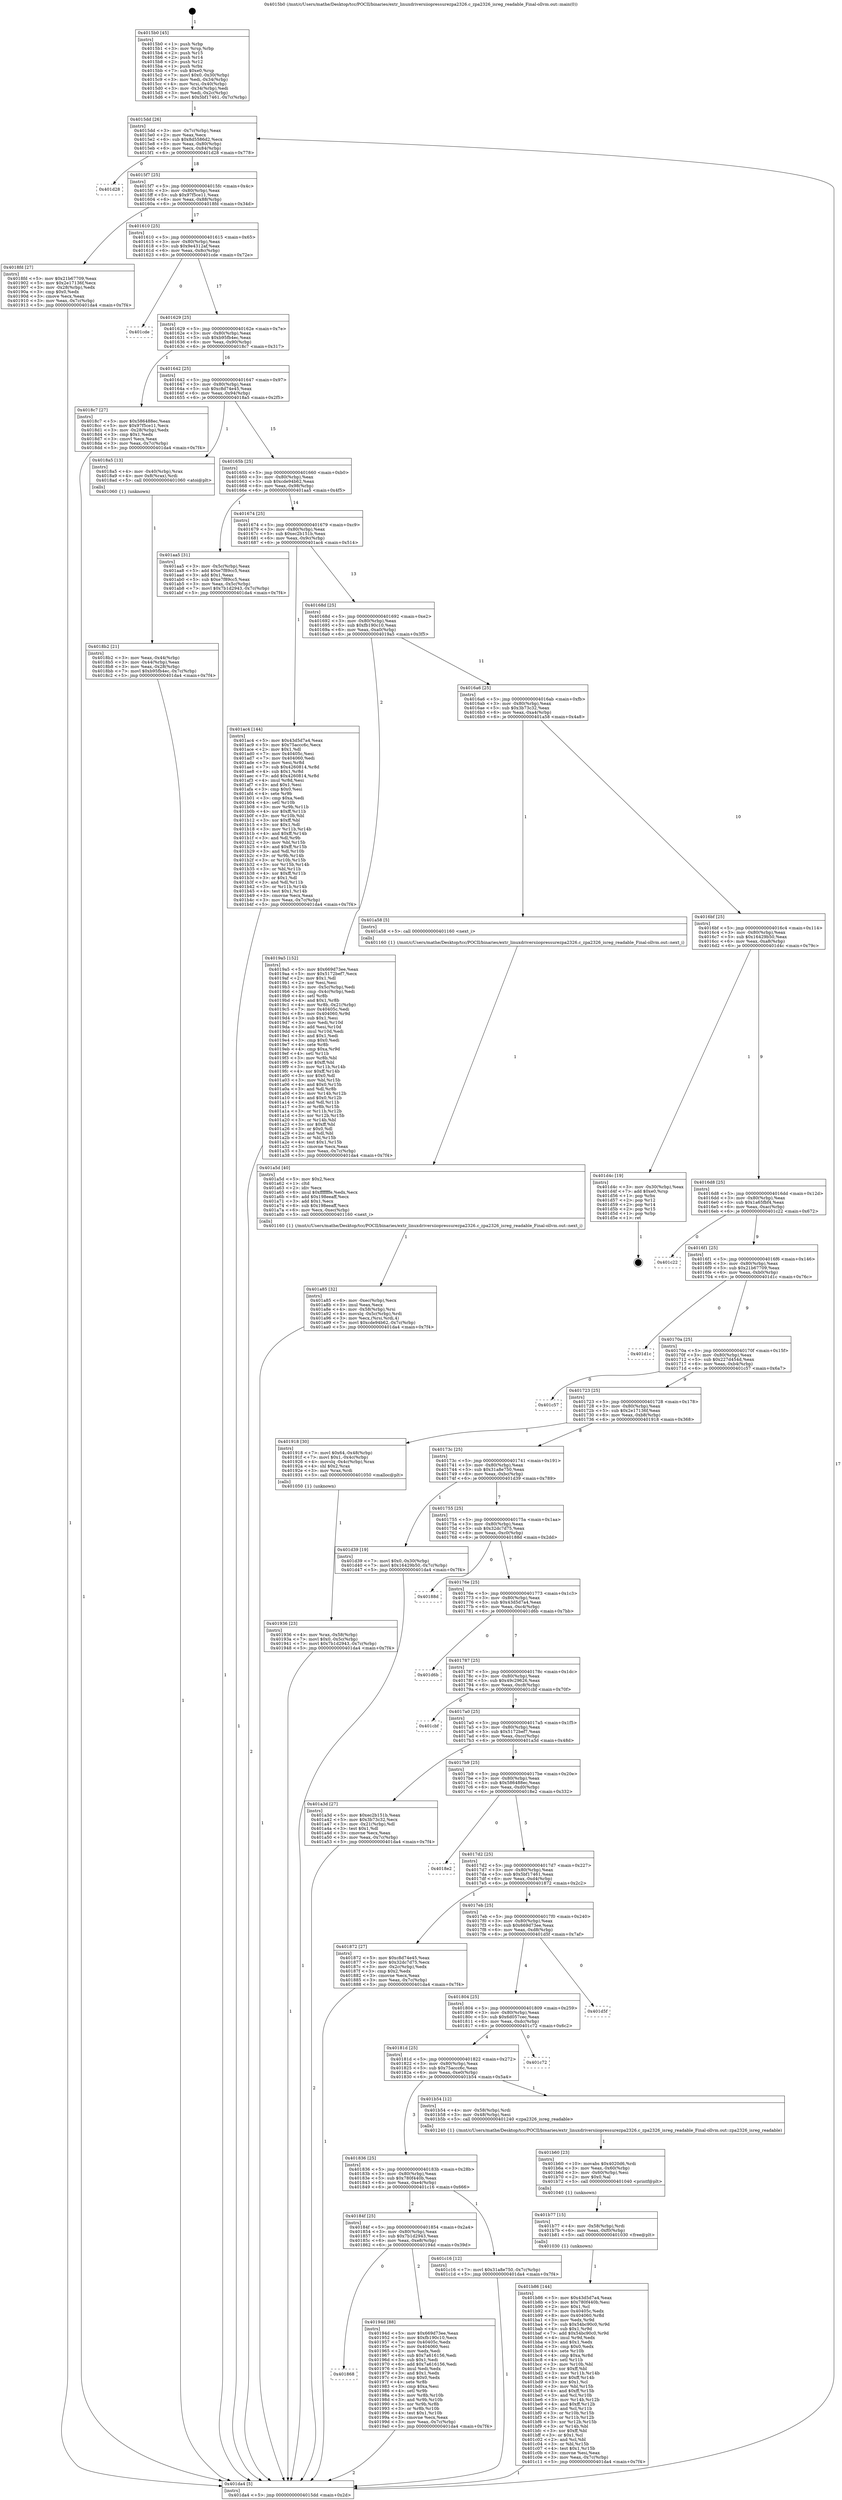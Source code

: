 digraph "0x4015b0" {
  label = "0x4015b0 (/mnt/c/Users/mathe/Desktop/tcc/POCII/binaries/extr_linuxdriversiiopressurezpa2326.c_zpa2326_isreg_readable_Final-ollvm.out::main(0))"
  labelloc = "t"
  node[shape=record]

  Entry [label="",width=0.3,height=0.3,shape=circle,fillcolor=black,style=filled]
  "0x4015dd" [label="{
     0x4015dd [26]\l
     | [instrs]\l
     &nbsp;&nbsp;0x4015dd \<+3\>: mov -0x7c(%rbp),%eax\l
     &nbsp;&nbsp;0x4015e0 \<+2\>: mov %eax,%ecx\l
     &nbsp;&nbsp;0x4015e2 \<+6\>: sub $0x8d5586d2,%ecx\l
     &nbsp;&nbsp;0x4015e8 \<+3\>: mov %eax,-0x80(%rbp)\l
     &nbsp;&nbsp;0x4015eb \<+6\>: mov %ecx,-0x84(%rbp)\l
     &nbsp;&nbsp;0x4015f1 \<+6\>: je 0000000000401d28 \<main+0x778\>\l
  }"]
  "0x401d28" [label="{
     0x401d28\l
  }", style=dashed]
  "0x4015f7" [label="{
     0x4015f7 [25]\l
     | [instrs]\l
     &nbsp;&nbsp;0x4015f7 \<+5\>: jmp 00000000004015fc \<main+0x4c\>\l
     &nbsp;&nbsp;0x4015fc \<+3\>: mov -0x80(%rbp),%eax\l
     &nbsp;&nbsp;0x4015ff \<+5\>: sub $0x97f5ce11,%eax\l
     &nbsp;&nbsp;0x401604 \<+6\>: mov %eax,-0x88(%rbp)\l
     &nbsp;&nbsp;0x40160a \<+6\>: je 00000000004018fd \<main+0x34d\>\l
  }"]
  Exit [label="",width=0.3,height=0.3,shape=circle,fillcolor=black,style=filled,peripheries=2]
  "0x4018fd" [label="{
     0x4018fd [27]\l
     | [instrs]\l
     &nbsp;&nbsp;0x4018fd \<+5\>: mov $0x21b67709,%eax\l
     &nbsp;&nbsp;0x401902 \<+5\>: mov $0x2e17136f,%ecx\l
     &nbsp;&nbsp;0x401907 \<+3\>: mov -0x28(%rbp),%edx\l
     &nbsp;&nbsp;0x40190a \<+3\>: cmp $0x0,%edx\l
     &nbsp;&nbsp;0x40190d \<+3\>: cmove %ecx,%eax\l
     &nbsp;&nbsp;0x401910 \<+3\>: mov %eax,-0x7c(%rbp)\l
     &nbsp;&nbsp;0x401913 \<+5\>: jmp 0000000000401da4 \<main+0x7f4\>\l
  }"]
  "0x401610" [label="{
     0x401610 [25]\l
     | [instrs]\l
     &nbsp;&nbsp;0x401610 \<+5\>: jmp 0000000000401615 \<main+0x65\>\l
     &nbsp;&nbsp;0x401615 \<+3\>: mov -0x80(%rbp),%eax\l
     &nbsp;&nbsp;0x401618 \<+5\>: sub $0x9e4312af,%eax\l
     &nbsp;&nbsp;0x40161d \<+6\>: mov %eax,-0x8c(%rbp)\l
     &nbsp;&nbsp;0x401623 \<+6\>: je 0000000000401cde \<main+0x72e\>\l
  }"]
  "0x401b86" [label="{
     0x401b86 [144]\l
     | [instrs]\l
     &nbsp;&nbsp;0x401b86 \<+5\>: mov $0x43d5d7a4,%eax\l
     &nbsp;&nbsp;0x401b8b \<+5\>: mov $0x780f440b,%esi\l
     &nbsp;&nbsp;0x401b90 \<+2\>: mov $0x1,%cl\l
     &nbsp;&nbsp;0x401b92 \<+7\>: mov 0x40405c,%edx\l
     &nbsp;&nbsp;0x401b99 \<+8\>: mov 0x404060,%r8d\l
     &nbsp;&nbsp;0x401ba1 \<+3\>: mov %edx,%r9d\l
     &nbsp;&nbsp;0x401ba4 \<+7\>: sub $0x54bc90c0,%r9d\l
     &nbsp;&nbsp;0x401bab \<+4\>: sub $0x1,%r9d\l
     &nbsp;&nbsp;0x401baf \<+7\>: add $0x54bc90c0,%r9d\l
     &nbsp;&nbsp;0x401bb6 \<+4\>: imul %r9d,%edx\l
     &nbsp;&nbsp;0x401bba \<+3\>: and $0x1,%edx\l
     &nbsp;&nbsp;0x401bbd \<+3\>: cmp $0x0,%edx\l
     &nbsp;&nbsp;0x401bc0 \<+4\>: sete %r10b\l
     &nbsp;&nbsp;0x401bc4 \<+4\>: cmp $0xa,%r8d\l
     &nbsp;&nbsp;0x401bc8 \<+4\>: setl %r11b\l
     &nbsp;&nbsp;0x401bcc \<+3\>: mov %r10b,%bl\l
     &nbsp;&nbsp;0x401bcf \<+3\>: xor $0xff,%bl\l
     &nbsp;&nbsp;0x401bd2 \<+3\>: mov %r11b,%r14b\l
     &nbsp;&nbsp;0x401bd5 \<+4\>: xor $0xff,%r14b\l
     &nbsp;&nbsp;0x401bd9 \<+3\>: xor $0x1,%cl\l
     &nbsp;&nbsp;0x401bdc \<+3\>: mov %bl,%r15b\l
     &nbsp;&nbsp;0x401bdf \<+4\>: and $0xff,%r15b\l
     &nbsp;&nbsp;0x401be3 \<+3\>: and %cl,%r10b\l
     &nbsp;&nbsp;0x401be6 \<+3\>: mov %r14b,%r12b\l
     &nbsp;&nbsp;0x401be9 \<+4\>: and $0xff,%r12b\l
     &nbsp;&nbsp;0x401bed \<+3\>: and %cl,%r11b\l
     &nbsp;&nbsp;0x401bf0 \<+3\>: or %r10b,%r15b\l
     &nbsp;&nbsp;0x401bf3 \<+3\>: or %r11b,%r12b\l
     &nbsp;&nbsp;0x401bf6 \<+3\>: xor %r12b,%r15b\l
     &nbsp;&nbsp;0x401bf9 \<+3\>: or %r14b,%bl\l
     &nbsp;&nbsp;0x401bfc \<+3\>: xor $0xff,%bl\l
     &nbsp;&nbsp;0x401bff \<+3\>: or $0x1,%cl\l
     &nbsp;&nbsp;0x401c02 \<+2\>: and %cl,%bl\l
     &nbsp;&nbsp;0x401c04 \<+3\>: or %bl,%r15b\l
     &nbsp;&nbsp;0x401c07 \<+4\>: test $0x1,%r15b\l
     &nbsp;&nbsp;0x401c0b \<+3\>: cmovne %esi,%eax\l
     &nbsp;&nbsp;0x401c0e \<+3\>: mov %eax,-0x7c(%rbp)\l
     &nbsp;&nbsp;0x401c11 \<+5\>: jmp 0000000000401da4 \<main+0x7f4\>\l
  }"]
  "0x401cde" [label="{
     0x401cde\l
  }", style=dashed]
  "0x401629" [label="{
     0x401629 [25]\l
     | [instrs]\l
     &nbsp;&nbsp;0x401629 \<+5\>: jmp 000000000040162e \<main+0x7e\>\l
     &nbsp;&nbsp;0x40162e \<+3\>: mov -0x80(%rbp),%eax\l
     &nbsp;&nbsp;0x401631 \<+5\>: sub $0xb95fb4ec,%eax\l
     &nbsp;&nbsp;0x401636 \<+6\>: mov %eax,-0x90(%rbp)\l
     &nbsp;&nbsp;0x40163c \<+6\>: je 00000000004018c7 \<main+0x317\>\l
  }"]
  "0x401b77" [label="{
     0x401b77 [15]\l
     | [instrs]\l
     &nbsp;&nbsp;0x401b77 \<+4\>: mov -0x58(%rbp),%rdi\l
     &nbsp;&nbsp;0x401b7b \<+6\>: mov %eax,-0xf0(%rbp)\l
     &nbsp;&nbsp;0x401b81 \<+5\>: call 0000000000401030 \<free@plt\>\l
     | [calls]\l
     &nbsp;&nbsp;0x401030 \{1\} (unknown)\l
  }"]
  "0x4018c7" [label="{
     0x4018c7 [27]\l
     | [instrs]\l
     &nbsp;&nbsp;0x4018c7 \<+5\>: mov $0x586488ec,%eax\l
     &nbsp;&nbsp;0x4018cc \<+5\>: mov $0x97f5ce11,%ecx\l
     &nbsp;&nbsp;0x4018d1 \<+3\>: mov -0x28(%rbp),%edx\l
     &nbsp;&nbsp;0x4018d4 \<+3\>: cmp $0x1,%edx\l
     &nbsp;&nbsp;0x4018d7 \<+3\>: cmovl %ecx,%eax\l
     &nbsp;&nbsp;0x4018da \<+3\>: mov %eax,-0x7c(%rbp)\l
     &nbsp;&nbsp;0x4018dd \<+5\>: jmp 0000000000401da4 \<main+0x7f4\>\l
  }"]
  "0x401642" [label="{
     0x401642 [25]\l
     | [instrs]\l
     &nbsp;&nbsp;0x401642 \<+5\>: jmp 0000000000401647 \<main+0x97\>\l
     &nbsp;&nbsp;0x401647 \<+3\>: mov -0x80(%rbp),%eax\l
     &nbsp;&nbsp;0x40164a \<+5\>: sub $0xc8d74e45,%eax\l
     &nbsp;&nbsp;0x40164f \<+6\>: mov %eax,-0x94(%rbp)\l
     &nbsp;&nbsp;0x401655 \<+6\>: je 00000000004018a5 \<main+0x2f5\>\l
  }"]
  "0x401b60" [label="{
     0x401b60 [23]\l
     | [instrs]\l
     &nbsp;&nbsp;0x401b60 \<+10\>: movabs $0x4020d6,%rdi\l
     &nbsp;&nbsp;0x401b6a \<+3\>: mov %eax,-0x60(%rbp)\l
     &nbsp;&nbsp;0x401b6d \<+3\>: mov -0x60(%rbp),%esi\l
     &nbsp;&nbsp;0x401b70 \<+2\>: mov $0x0,%al\l
     &nbsp;&nbsp;0x401b72 \<+5\>: call 0000000000401040 \<printf@plt\>\l
     | [calls]\l
     &nbsp;&nbsp;0x401040 \{1\} (unknown)\l
  }"]
  "0x4018a5" [label="{
     0x4018a5 [13]\l
     | [instrs]\l
     &nbsp;&nbsp;0x4018a5 \<+4\>: mov -0x40(%rbp),%rax\l
     &nbsp;&nbsp;0x4018a9 \<+4\>: mov 0x8(%rax),%rdi\l
     &nbsp;&nbsp;0x4018ad \<+5\>: call 0000000000401060 \<atoi@plt\>\l
     | [calls]\l
     &nbsp;&nbsp;0x401060 \{1\} (unknown)\l
  }"]
  "0x40165b" [label="{
     0x40165b [25]\l
     | [instrs]\l
     &nbsp;&nbsp;0x40165b \<+5\>: jmp 0000000000401660 \<main+0xb0\>\l
     &nbsp;&nbsp;0x401660 \<+3\>: mov -0x80(%rbp),%eax\l
     &nbsp;&nbsp;0x401663 \<+5\>: sub $0xcde94b62,%eax\l
     &nbsp;&nbsp;0x401668 \<+6\>: mov %eax,-0x98(%rbp)\l
     &nbsp;&nbsp;0x40166e \<+6\>: je 0000000000401aa5 \<main+0x4f5\>\l
  }"]
  "0x401a85" [label="{
     0x401a85 [32]\l
     | [instrs]\l
     &nbsp;&nbsp;0x401a85 \<+6\>: mov -0xec(%rbp),%ecx\l
     &nbsp;&nbsp;0x401a8b \<+3\>: imul %eax,%ecx\l
     &nbsp;&nbsp;0x401a8e \<+4\>: mov -0x58(%rbp),%rsi\l
     &nbsp;&nbsp;0x401a92 \<+4\>: movslq -0x5c(%rbp),%rdi\l
     &nbsp;&nbsp;0x401a96 \<+3\>: mov %ecx,(%rsi,%rdi,4)\l
     &nbsp;&nbsp;0x401a99 \<+7\>: movl $0xcde94b62,-0x7c(%rbp)\l
     &nbsp;&nbsp;0x401aa0 \<+5\>: jmp 0000000000401da4 \<main+0x7f4\>\l
  }"]
  "0x401aa5" [label="{
     0x401aa5 [31]\l
     | [instrs]\l
     &nbsp;&nbsp;0x401aa5 \<+3\>: mov -0x5c(%rbp),%eax\l
     &nbsp;&nbsp;0x401aa8 \<+5\>: add $0xe7f89cc5,%eax\l
     &nbsp;&nbsp;0x401aad \<+3\>: add $0x1,%eax\l
     &nbsp;&nbsp;0x401ab0 \<+5\>: sub $0xe7f89cc5,%eax\l
     &nbsp;&nbsp;0x401ab5 \<+3\>: mov %eax,-0x5c(%rbp)\l
     &nbsp;&nbsp;0x401ab8 \<+7\>: movl $0x7b1d2943,-0x7c(%rbp)\l
     &nbsp;&nbsp;0x401abf \<+5\>: jmp 0000000000401da4 \<main+0x7f4\>\l
  }"]
  "0x401674" [label="{
     0x401674 [25]\l
     | [instrs]\l
     &nbsp;&nbsp;0x401674 \<+5\>: jmp 0000000000401679 \<main+0xc9\>\l
     &nbsp;&nbsp;0x401679 \<+3\>: mov -0x80(%rbp),%eax\l
     &nbsp;&nbsp;0x40167c \<+5\>: sub $0xec2b151b,%eax\l
     &nbsp;&nbsp;0x401681 \<+6\>: mov %eax,-0x9c(%rbp)\l
     &nbsp;&nbsp;0x401687 \<+6\>: je 0000000000401ac4 \<main+0x514\>\l
  }"]
  "0x401a5d" [label="{
     0x401a5d [40]\l
     | [instrs]\l
     &nbsp;&nbsp;0x401a5d \<+5\>: mov $0x2,%ecx\l
     &nbsp;&nbsp;0x401a62 \<+1\>: cltd\l
     &nbsp;&nbsp;0x401a63 \<+2\>: idiv %ecx\l
     &nbsp;&nbsp;0x401a65 \<+6\>: imul $0xfffffffe,%edx,%ecx\l
     &nbsp;&nbsp;0x401a6b \<+6\>: add $0x198eeaff,%ecx\l
     &nbsp;&nbsp;0x401a71 \<+3\>: add $0x1,%ecx\l
     &nbsp;&nbsp;0x401a74 \<+6\>: sub $0x198eeaff,%ecx\l
     &nbsp;&nbsp;0x401a7a \<+6\>: mov %ecx,-0xec(%rbp)\l
     &nbsp;&nbsp;0x401a80 \<+5\>: call 0000000000401160 \<next_i\>\l
     | [calls]\l
     &nbsp;&nbsp;0x401160 \{1\} (/mnt/c/Users/mathe/Desktop/tcc/POCII/binaries/extr_linuxdriversiiopressurezpa2326.c_zpa2326_isreg_readable_Final-ollvm.out::next_i)\l
  }"]
  "0x401ac4" [label="{
     0x401ac4 [144]\l
     | [instrs]\l
     &nbsp;&nbsp;0x401ac4 \<+5\>: mov $0x43d5d7a4,%eax\l
     &nbsp;&nbsp;0x401ac9 \<+5\>: mov $0x75accc6c,%ecx\l
     &nbsp;&nbsp;0x401ace \<+2\>: mov $0x1,%dl\l
     &nbsp;&nbsp;0x401ad0 \<+7\>: mov 0x40405c,%esi\l
     &nbsp;&nbsp;0x401ad7 \<+7\>: mov 0x404060,%edi\l
     &nbsp;&nbsp;0x401ade \<+3\>: mov %esi,%r8d\l
     &nbsp;&nbsp;0x401ae1 \<+7\>: sub $0x4260814,%r8d\l
     &nbsp;&nbsp;0x401ae8 \<+4\>: sub $0x1,%r8d\l
     &nbsp;&nbsp;0x401aec \<+7\>: add $0x4260814,%r8d\l
     &nbsp;&nbsp;0x401af3 \<+4\>: imul %r8d,%esi\l
     &nbsp;&nbsp;0x401af7 \<+3\>: and $0x1,%esi\l
     &nbsp;&nbsp;0x401afa \<+3\>: cmp $0x0,%esi\l
     &nbsp;&nbsp;0x401afd \<+4\>: sete %r9b\l
     &nbsp;&nbsp;0x401b01 \<+3\>: cmp $0xa,%edi\l
     &nbsp;&nbsp;0x401b04 \<+4\>: setl %r10b\l
     &nbsp;&nbsp;0x401b08 \<+3\>: mov %r9b,%r11b\l
     &nbsp;&nbsp;0x401b0b \<+4\>: xor $0xff,%r11b\l
     &nbsp;&nbsp;0x401b0f \<+3\>: mov %r10b,%bl\l
     &nbsp;&nbsp;0x401b12 \<+3\>: xor $0xff,%bl\l
     &nbsp;&nbsp;0x401b15 \<+3\>: xor $0x1,%dl\l
     &nbsp;&nbsp;0x401b18 \<+3\>: mov %r11b,%r14b\l
     &nbsp;&nbsp;0x401b1b \<+4\>: and $0xff,%r14b\l
     &nbsp;&nbsp;0x401b1f \<+3\>: and %dl,%r9b\l
     &nbsp;&nbsp;0x401b22 \<+3\>: mov %bl,%r15b\l
     &nbsp;&nbsp;0x401b25 \<+4\>: and $0xff,%r15b\l
     &nbsp;&nbsp;0x401b29 \<+3\>: and %dl,%r10b\l
     &nbsp;&nbsp;0x401b2c \<+3\>: or %r9b,%r14b\l
     &nbsp;&nbsp;0x401b2f \<+3\>: or %r10b,%r15b\l
     &nbsp;&nbsp;0x401b32 \<+3\>: xor %r15b,%r14b\l
     &nbsp;&nbsp;0x401b35 \<+3\>: or %bl,%r11b\l
     &nbsp;&nbsp;0x401b38 \<+4\>: xor $0xff,%r11b\l
     &nbsp;&nbsp;0x401b3c \<+3\>: or $0x1,%dl\l
     &nbsp;&nbsp;0x401b3f \<+3\>: and %dl,%r11b\l
     &nbsp;&nbsp;0x401b42 \<+3\>: or %r11b,%r14b\l
     &nbsp;&nbsp;0x401b45 \<+4\>: test $0x1,%r14b\l
     &nbsp;&nbsp;0x401b49 \<+3\>: cmovne %ecx,%eax\l
     &nbsp;&nbsp;0x401b4c \<+3\>: mov %eax,-0x7c(%rbp)\l
     &nbsp;&nbsp;0x401b4f \<+5\>: jmp 0000000000401da4 \<main+0x7f4\>\l
  }"]
  "0x40168d" [label="{
     0x40168d [25]\l
     | [instrs]\l
     &nbsp;&nbsp;0x40168d \<+5\>: jmp 0000000000401692 \<main+0xe2\>\l
     &nbsp;&nbsp;0x401692 \<+3\>: mov -0x80(%rbp),%eax\l
     &nbsp;&nbsp;0x401695 \<+5\>: sub $0xfb190c10,%eax\l
     &nbsp;&nbsp;0x40169a \<+6\>: mov %eax,-0xa0(%rbp)\l
     &nbsp;&nbsp;0x4016a0 \<+6\>: je 00000000004019a5 \<main+0x3f5\>\l
  }"]
  "0x401868" [label="{
     0x401868\l
  }", style=dashed]
  "0x4019a5" [label="{
     0x4019a5 [152]\l
     | [instrs]\l
     &nbsp;&nbsp;0x4019a5 \<+5\>: mov $0x669d73ee,%eax\l
     &nbsp;&nbsp;0x4019aa \<+5\>: mov $0x5172bef7,%ecx\l
     &nbsp;&nbsp;0x4019af \<+2\>: mov $0x1,%dl\l
     &nbsp;&nbsp;0x4019b1 \<+2\>: xor %esi,%esi\l
     &nbsp;&nbsp;0x4019b3 \<+3\>: mov -0x5c(%rbp),%edi\l
     &nbsp;&nbsp;0x4019b6 \<+3\>: cmp -0x4c(%rbp),%edi\l
     &nbsp;&nbsp;0x4019b9 \<+4\>: setl %r8b\l
     &nbsp;&nbsp;0x4019bd \<+4\>: and $0x1,%r8b\l
     &nbsp;&nbsp;0x4019c1 \<+4\>: mov %r8b,-0x21(%rbp)\l
     &nbsp;&nbsp;0x4019c5 \<+7\>: mov 0x40405c,%edi\l
     &nbsp;&nbsp;0x4019cc \<+8\>: mov 0x404060,%r9d\l
     &nbsp;&nbsp;0x4019d4 \<+3\>: sub $0x1,%esi\l
     &nbsp;&nbsp;0x4019d7 \<+3\>: mov %edi,%r10d\l
     &nbsp;&nbsp;0x4019da \<+3\>: add %esi,%r10d\l
     &nbsp;&nbsp;0x4019dd \<+4\>: imul %r10d,%edi\l
     &nbsp;&nbsp;0x4019e1 \<+3\>: and $0x1,%edi\l
     &nbsp;&nbsp;0x4019e4 \<+3\>: cmp $0x0,%edi\l
     &nbsp;&nbsp;0x4019e7 \<+4\>: sete %r8b\l
     &nbsp;&nbsp;0x4019eb \<+4\>: cmp $0xa,%r9d\l
     &nbsp;&nbsp;0x4019ef \<+4\>: setl %r11b\l
     &nbsp;&nbsp;0x4019f3 \<+3\>: mov %r8b,%bl\l
     &nbsp;&nbsp;0x4019f6 \<+3\>: xor $0xff,%bl\l
     &nbsp;&nbsp;0x4019f9 \<+3\>: mov %r11b,%r14b\l
     &nbsp;&nbsp;0x4019fc \<+4\>: xor $0xff,%r14b\l
     &nbsp;&nbsp;0x401a00 \<+3\>: xor $0x0,%dl\l
     &nbsp;&nbsp;0x401a03 \<+3\>: mov %bl,%r15b\l
     &nbsp;&nbsp;0x401a06 \<+4\>: and $0x0,%r15b\l
     &nbsp;&nbsp;0x401a0a \<+3\>: and %dl,%r8b\l
     &nbsp;&nbsp;0x401a0d \<+3\>: mov %r14b,%r12b\l
     &nbsp;&nbsp;0x401a10 \<+4\>: and $0x0,%r12b\l
     &nbsp;&nbsp;0x401a14 \<+3\>: and %dl,%r11b\l
     &nbsp;&nbsp;0x401a17 \<+3\>: or %r8b,%r15b\l
     &nbsp;&nbsp;0x401a1a \<+3\>: or %r11b,%r12b\l
     &nbsp;&nbsp;0x401a1d \<+3\>: xor %r12b,%r15b\l
     &nbsp;&nbsp;0x401a20 \<+3\>: or %r14b,%bl\l
     &nbsp;&nbsp;0x401a23 \<+3\>: xor $0xff,%bl\l
     &nbsp;&nbsp;0x401a26 \<+3\>: or $0x0,%dl\l
     &nbsp;&nbsp;0x401a29 \<+2\>: and %dl,%bl\l
     &nbsp;&nbsp;0x401a2b \<+3\>: or %bl,%r15b\l
     &nbsp;&nbsp;0x401a2e \<+4\>: test $0x1,%r15b\l
     &nbsp;&nbsp;0x401a32 \<+3\>: cmovne %ecx,%eax\l
     &nbsp;&nbsp;0x401a35 \<+3\>: mov %eax,-0x7c(%rbp)\l
     &nbsp;&nbsp;0x401a38 \<+5\>: jmp 0000000000401da4 \<main+0x7f4\>\l
  }"]
  "0x4016a6" [label="{
     0x4016a6 [25]\l
     | [instrs]\l
     &nbsp;&nbsp;0x4016a6 \<+5\>: jmp 00000000004016ab \<main+0xfb\>\l
     &nbsp;&nbsp;0x4016ab \<+3\>: mov -0x80(%rbp),%eax\l
     &nbsp;&nbsp;0x4016ae \<+5\>: sub $0x3b73c32,%eax\l
     &nbsp;&nbsp;0x4016b3 \<+6\>: mov %eax,-0xa4(%rbp)\l
     &nbsp;&nbsp;0x4016b9 \<+6\>: je 0000000000401a58 \<main+0x4a8\>\l
  }"]
  "0x40194d" [label="{
     0x40194d [88]\l
     | [instrs]\l
     &nbsp;&nbsp;0x40194d \<+5\>: mov $0x669d73ee,%eax\l
     &nbsp;&nbsp;0x401952 \<+5\>: mov $0xfb190c10,%ecx\l
     &nbsp;&nbsp;0x401957 \<+7\>: mov 0x40405c,%edx\l
     &nbsp;&nbsp;0x40195e \<+7\>: mov 0x404060,%esi\l
     &nbsp;&nbsp;0x401965 \<+2\>: mov %edx,%edi\l
     &nbsp;&nbsp;0x401967 \<+6\>: sub $0x7a616156,%edi\l
     &nbsp;&nbsp;0x40196d \<+3\>: sub $0x1,%edi\l
     &nbsp;&nbsp;0x401970 \<+6\>: add $0x7a616156,%edi\l
     &nbsp;&nbsp;0x401976 \<+3\>: imul %edi,%edx\l
     &nbsp;&nbsp;0x401979 \<+3\>: and $0x1,%edx\l
     &nbsp;&nbsp;0x40197c \<+3\>: cmp $0x0,%edx\l
     &nbsp;&nbsp;0x40197f \<+4\>: sete %r8b\l
     &nbsp;&nbsp;0x401983 \<+3\>: cmp $0xa,%esi\l
     &nbsp;&nbsp;0x401986 \<+4\>: setl %r9b\l
     &nbsp;&nbsp;0x40198a \<+3\>: mov %r8b,%r10b\l
     &nbsp;&nbsp;0x40198d \<+3\>: and %r9b,%r10b\l
     &nbsp;&nbsp;0x401990 \<+3\>: xor %r9b,%r8b\l
     &nbsp;&nbsp;0x401993 \<+3\>: or %r8b,%r10b\l
     &nbsp;&nbsp;0x401996 \<+4\>: test $0x1,%r10b\l
     &nbsp;&nbsp;0x40199a \<+3\>: cmovne %ecx,%eax\l
     &nbsp;&nbsp;0x40199d \<+3\>: mov %eax,-0x7c(%rbp)\l
     &nbsp;&nbsp;0x4019a0 \<+5\>: jmp 0000000000401da4 \<main+0x7f4\>\l
  }"]
  "0x401a58" [label="{
     0x401a58 [5]\l
     | [instrs]\l
     &nbsp;&nbsp;0x401a58 \<+5\>: call 0000000000401160 \<next_i\>\l
     | [calls]\l
     &nbsp;&nbsp;0x401160 \{1\} (/mnt/c/Users/mathe/Desktop/tcc/POCII/binaries/extr_linuxdriversiiopressurezpa2326.c_zpa2326_isreg_readable_Final-ollvm.out::next_i)\l
  }"]
  "0x4016bf" [label="{
     0x4016bf [25]\l
     | [instrs]\l
     &nbsp;&nbsp;0x4016bf \<+5\>: jmp 00000000004016c4 \<main+0x114\>\l
     &nbsp;&nbsp;0x4016c4 \<+3\>: mov -0x80(%rbp),%eax\l
     &nbsp;&nbsp;0x4016c7 \<+5\>: sub $0x16429b50,%eax\l
     &nbsp;&nbsp;0x4016cc \<+6\>: mov %eax,-0xa8(%rbp)\l
     &nbsp;&nbsp;0x4016d2 \<+6\>: je 0000000000401d4c \<main+0x79c\>\l
  }"]
  "0x40184f" [label="{
     0x40184f [25]\l
     | [instrs]\l
     &nbsp;&nbsp;0x40184f \<+5\>: jmp 0000000000401854 \<main+0x2a4\>\l
     &nbsp;&nbsp;0x401854 \<+3\>: mov -0x80(%rbp),%eax\l
     &nbsp;&nbsp;0x401857 \<+5\>: sub $0x7b1d2943,%eax\l
     &nbsp;&nbsp;0x40185c \<+6\>: mov %eax,-0xe8(%rbp)\l
     &nbsp;&nbsp;0x401862 \<+6\>: je 000000000040194d \<main+0x39d\>\l
  }"]
  "0x401d4c" [label="{
     0x401d4c [19]\l
     | [instrs]\l
     &nbsp;&nbsp;0x401d4c \<+3\>: mov -0x30(%rbp),%eax\l
     &nbsp;&nbsp;0x401d4f \<+7\>: add $0xe0,%rsp\l
     &nbsp;&nbsp;0x401d56 \<+1\>: pop %rbx\l
     &nbsp;&nbsp;0x401d57 \<+2\>: pop %r12\l
     &nbsp;&nbsp;0x401d59 \<+2\>: pop %r14\l
     &nbsp;&nbsp;0x401d5b \<+2\>: pop %r15\l
     &nbsp;&nbsp;0x401d5d \<+1\>: pop %rbp\l
     &nbsp;&nbsp;0x401d5e \<+1\>: ret\l
  }"]
  "0x4016d8" [label="{
     0x4016d8 [25]\l
     | [instrs]\l
     &nbsp;&nbsp;0x4016d8 \<+5\>: jmp 00000000004016dd \<main+0x12d\>\l
     &nbsp;&nbsp;0x4016dd \<+3\>: mov -0x80(%rbp),%eax\l
     &nbsp;&nbsp;0x4016e0 \<+5\>: sub $0x1a65fbf4,%eax\l
     &nbsp;&nbsp;0x4016e5 \<+6\>: mov %eax,-0xac(%rbp)\l
     &nbsp;&nbsp;0x4016eb \<+6\>: je 0000000000401c22 \<main+0x672\>\l
  }"]
  "0x401c16" [label="{
     0x401c16 [12]\l
     | [instrs]\l
     &nbsp;&nbsp;0x401c16 \<+7\>: movl $0x31a8e750,-0x7c(%rbp)\l
     &nbsp;&nbsp;0x401c1d \<+5\>: jmp 0000000000401da4 \<main+0x7f4\>\l
  }"]
  "0x401c22" [label="{
     0x401c22\l
  }", style=dashed]
  "0x4016f1" [label="{
     0x4016f1 [25]\l
     | [instrs]\l
     &nbsp;&nbsp;0x4016f1 \<+5\>: jmp 00000000004016f6 \<main+0x146\>\l
     &nbsp;&nbsp;0x4016f6 \<+3\>: mov -0x80(%rbp),%eax\l
     &nbsp;&nbsp;0x4016f9 \<+5\>: sub $0x21b67709,%eax\l
     &nbsp;&nbsp;0x4016fe \<+6\>: mov %eax,-0xb0(%rbp)\l
     &nbsp;&nbsp;0x401704 \<+6\>: je 0000000000401d1c \<main+0x76c\>\l
  }"]
  "0x401836" [label="{
     0x401836 [25]\l
     | [instrs]\l
     &nbsp;&nbsp;0x401836 \<+5\>: jmp 000000000040183b \<main+0x28b\>\l
     &nbsp;&nbsp;0x40183b \<+3\>: mov -0x80(%rbp),%eax\l
     &nbsp;&nbsp;0x40183e \<+5\>: sub $0x780f440b,%eax\l
     &nbsp;&nbsp;0x401843 \<+6\>: mov %eax,-0xe4(%rbp)\l
     &nbsp;&nbsp;0x401849 \<+6\>: je 0000000000401c16 \<main+0x666\>\l
  }"]
  "0x401d1c" [label="{
     0x401d1c\l
  }", style=dashed]
  "0x40170a" [label="{
     0x40170a [25]\l
     | [instrs]\l
     &nbsp;&nbsp;0x40170a \<+5\>: jmp 000000000040170f \<main+0x15f\>\l
     &nbsp;&nbsp;0x40170f \<+3\>: mov -0x80(%rbp),%eax\l
     &nbsp;&nbsp;0x401712 \<+5\>: sub $0x227d454d,%eax\l
     &nbsp;&nbsp;0x401717 \<+6\>: mov %eax,-0xb4(%rbp)\l
     &nbsp;&nbsp;0x40171d \<+6\>: je 0000000000401c57 \<main+0x6a7\>\l
  }"]
  "0x401b54" [label="{
     0x401b54 [12]\l
     | [instrs]\l
     &nbsp;&nbsp;0x401b54 \<+4\>: mov -0x58(%rbp),%rdi\l
     &nbsp;&nbsp;0x401b58 \<+3\>: mov -0x48(%rbp),%esi\l
     &nbsp;&nbsp;0x401b5b \<+5\>: call 0000000000401240 \<zpa2326_isreg_readable\>\l
     | [calls]\l
     &nbsp;&nbsp;0x401240 \{1\} (/mnt/c/Users/mathe/Desktop/tcc/POCII/binaries/extr_linuxdriversiiopressurezpa2326.c_zpa2326_isreg_readable_Final-ollvm.out::zpa2326_isreg_readable)\l
  }"]
  "0x401c57" [label="{
     0x401c57\l
  }", style=dashed]
  "0x401723" [label="{
     0x401723 [25]\l
     | [instrs]\l
     &nbsp;&nbsp;0x401723 \<+5\>: jmp 0000000000401728 \<main+0x178\>\l
     &nbsp;&nbsp;0x401728 \<+3\>: mov -0x80(%rbp),%eax\l
     &nbsp;&nbsp;0x40172b \<+5\>: sub $0x2e17136f,%eax\l
     &nbsp;&nbsp;0x401730 \<+6\>: mov %eax,-0xb8(%rbp)\l
     &nbsp;&nbsp;0x401736 \<+6\>: je 0000000000401918 \<main+0x368\>\l
  }"]
  "0x40181d" [label="{
     0x40181d [25]\l
     | [instrs]\l
     &nbsp;&nbsp;0x40181d \<+5\>: jmp 0000000000401822 \<main+0x272\>\l
     &nbsp;&nbsp;0x401822 \<+3\>: mov -0x80(%rbp),%eax\l
     &nbsp;&nbsp;0x401825 \<+5\>: sub $0x75accc6c,%eax\l
     &nbsp;&nbsp;0x40182a \<+6\>: mov %eax,-0xe0(%rbp)\l
     &nbsp;&nbsp;0x401830 \<+6\>: je 0000000000401b54 \<main+0x5a4\>\l
  }"]
  "0x401918" [label="{
     0x401918 [30]\l
     | [instrs]\l
     &nbsp;&nbsp;0x401918 \<+7\>: movl $0x64,-0x48(%rbp)\l
     &nbsp;&nbsp;0x40191f \<+7\>: movl $0x1,-0x4c(%rbp)\l
     &nbsp;&nbsp;0x401926 \<+4\>: movslq -0x4c(%rbp),%rax\l
     &nbsp;&nbsp;0x40192a \<+4\>: shl $0x2,%rax\l
     &nbsp;&nbsp;0x40192e \<+3\>: mov %rax,%rdi\l
     &nbsp;&nbsp;0x401931 \<+5\>: call 0000000000401050 \<malloc@plt\>\l
     | [calls]\l
     &nbsp;&nbsp;0x401050 \{1\} (unknown)\l
  }"]
  "0x40173c" [label="{
     0x40173c [25]\l
     | [instrs]\l
     &nbsp;&nbsp;0x40173c \<+5\>: jmp 0000000000401741 \<main+0x191\>\l
     &nbsp;&nbsp;0x401741 \<+3\>: mov -0x80(%rbp),%eax\l
     &nbsp;&nbsp;0x401744 \<+5\>: sub $0x31a8e750,%eax\l
     &nbsp;&nbsp;0x401749 \<+6\>: mov %eax,-0xbc(%rbp)\l
     &nbsp;&nbsp;0x40174f \<+6\>: je 0000000000401d39 \<main+0x789\>\l
  }"]
  "0x401c72" [label="{
     0x401c72\l
  }", style=dashed]
  "0x401d39" [label="{
     0x401d39 [19]\l
     | [instrs]\l
     &nbsp;&nbsp;0x401d39 \<+7\>: movl $0x0,-0x30(%rbp)\l
     &nbsp;&nbsp;0x401d40 \<+7\>: movl $0x16429b50,-0x7c(%rbp)\l
     &nbsp;&nbsp;0x401d47 \<+5\>: jmp 0000000000401da4 \<main+0x7f4\>\l
  }"]
  "0x401755" [label="{
     0x401755 [25]\l
     | [instrs]\l
     &nbsp;&nbsp;0x401755 \<+5\>: jmp 000000000040175a \<main+0x1aa\>\l
     &nbsp;&nbsp;0x40175a \<+3\>: mov -0x80(%rbp),%eax\l
     &nbsp;&nbsp;0x40175d \<+5\>: sub $0x32dc7d75,%eax\l
     &nbsp;&nbsp;0x401762 \<+6\>: mov %eax,-0xc0(%rbp)\l
     &nbsp;&nbsp;0x401768 \<+6\>: je 000000000040188d \<main+0x2dd\>\l
  }"]
  "0x401804" [label="{
     0x401804 [25]\l
     | [instrs]\l
     &nbsp;&nbsp;0x401804 \<+5\>: jmp 0000000000401809 \<main+0x259\>\l
     &nbsp;&nbsp;0x401809 \<+3\>: mov -0x80(%rbp),%eax\l
     &nbsp;&nbsp;0x40180c \<+5\>: sub $0x6d057cec,%eax\l
     &nbsp;&nbsp;0x401811 \<+6\>: mov %eax,-0xdc(%rbp)\l
     &nbsp;&nbsp;0x401817 \<+6\>: je 0000000000401c72 \<main+0x6c2\>\l
  }"]
  "0x40188d" [label="{
     0x40188d\l
  }", style=dashed]
  "0x40176e" [label="{
     0x40176e [25]\l
     | [instrs]\l
     &nbsp;&nbsp;0x40176e \<+5\>: jmp 0000000000401773 \<main+0x1c3\>\l
     &nbsp;&nbsp;0x401773 \<+3\>: mov -0x80(%rbp),%eax\l
     &nbsp;&nbsp;0x401776 \<+5\>: sub $0x43d5d7a4,%eax\l
     &nbsp;&nbsp;0x40177b \<+6\>: mov %eax,-0xc4(%rbp)\l
     &nbsp;&nbsp;0x401781 \<+6\>: je 0000000000401d6b \<main+0x7bb\>\l
  }"]
  "0x401d5f" [label="{
     0x401d5f\l
  }", style=dashed]
  "0x401d6b" [label="{
     0x401d6b\l
  }", style=dashed]
  "0x401787" [label="{
     0x401787 [25]\l
     | [instrs]\l
     &nbsp;&nbsp;0x401787 \<+5\>: jmp 000000000040178c \<main+0x1dc\>\l
     &nbsp;&nbsp;0x40178c \<+3\>: mov -0x80(%rbp),%eax\l
     &nbsp;&nbsp;0x40178f \<+5\>: sub $0x49c29626,%eax\l
     &nbsp;&nbsp;0x401794 \<+6\>: mov %eax,-0xc8(%rbp)\l
     &nbsp;&nbsp;0x40179a \<+6\>: je 0000000000401cbf \<main+0x70f\>\l
  }"]
  "0x401936" [label="{
     0x401936 [23]\l
     | [instrs]\l
     &nbsp;&nbsp;0x401936 \<+4\>: mov %rax,-0x58(%rbp)\l
     &nbsp;&nbsp;0x40193a \<+7\>: movl $0x0,-0x5c(%rbp)\l
     &nbsp;&nbsp;0x401941 \<+7\>: movl $0x7b1d2943,-0x7c(%rbp)\l
     &nbsp;&nbsp;0x401948 \<+5\>: jmp 0000000000401da4 \<main+0x7f4\>\l
  }"]
  "0x401cbf" [label="{
     0x401cbf\l
  }", style=dashed]
  "0x4017a0" [label="{
     0x4017a0 [25]\l
     | [instrs]\l
     &nbsp;&nbsp;0x4017a0 \<+5\>: jmp 00000000004017a5 \<main+0x1f5\>\l
     &nbsp;&nbsp;0x4017a5 \<+3\>: mov -0x80(%rbp),%eax\l
     &nbsp;&nbsp;0x4017a8 \<+5\>: sub $0x5172bef7,%eax\l
     &nbsp;&nbsp;0x4017ad \<+6\>: mov %eax,-0xcc(%rbp)\l
     &nbsp;&nbsp;0x4017b3 \<+6\>: je 0000000000401a3d \<main+0x48d\>\l
  }"]
  "0x4018b2" [label="{
     0x4018b2 [21]\l
     | [instrs]\l
     &nbsp;&nbsp;0x4018b2 \<+3\>: mov %eax,-0x44(%rbp)\l
     &nbsp;&nbsp;0x4018b5 \<+3\>: mov -0x44(%rbp),%eax\l
     &nbsp;&nbsp;0x4018b8 \<+3\>: mov %eax,-0x28(%rbp)\l
     &nbsp;&nbsp;0x4018bb \<+7\>: movl $0xb95fb4ec,-0x7c(%rbp)\l
     &nbsp;&nbsp;0x4018c2 \<+5\>: jmp 0000000000401da4 \<main+0x7f4\>\l
  }"]
  "0x401a3d" [label="{
     0x401a3d [27]\l
     | [instrs]\l
     &nbsp;&nbsp;0x401a3d \<+5\>: mov $0xec2b151b,%eax\l
     &nbsp;&nbsp;0x401a42 \<+5\>: mov $0x3b73c32,%ecx\l
     &nbsp;&nbsp;0x401a47 \<+3\>: mov -0x21(%rbp),%dl\l
     &nbsp;&nbsp;0x401a4a \<+3\>: test $0x1,%dl\l
     &nbsp;&nbsp;0x401a4d \<+3\>: cmovne %ecx,%eax\l
     &nbsp;&nbsp;0x401a50 \<+3\>: mov %eax,-0x7c(%rbp)\l
     &nbsp;&nbsp;0x401a53 \<+5\>: jmp 0000000000401da4 \<main+0x7f4\>\l
  }"]
  "0x4017b9" [label="{
     0x4017b9 [25]\l
     | [instrs]\l
     &nbsp;&nbsp;0x4017b9 \<+5\>: jmp 00000000004017be \<main+0x20e\>\l
     &nbsp;&nbsp;0x4017be \<+3\>: mov -0x80(%rbp),%eax\l
     &nbsp;&nbsp;0x4017c1 \<+5\>: sub $0x586488ec,%eax\l
     &nbsp;&nbsp;0x4017c6 \<+6\>: mov %eax,-0xd0(%rbp)\l
     &nbsp;&nbsp;0x4017cc \<+6\>: je 00000000004018e2 \<main+0x332\>\l
  }"]
  "0x4015b0" [label="{
     0x4015b0 [45]\l
     | [instrs]\l
     &nbsp;&nbsp;0x4015b0 \<+1\>: push %rbp\l
     &nbsp;&nbsp;0x4015b1 \<+3\>: mov %rsp,%rbp\l
     &nbsp;&nbsp;0x4015b4 \<+2\>: push %r15\l
     &nbsp;&nbsp;0x4015b6 \<+2\>: push %r14\l
     &nbsp;&nbsp;0x4015b8 \<+2\>: push %r12\l
     &nbsp;&nbsp;0x4015ba \<+1\>: push %rbx\l
     &nbsp;&nbsp;0x4015bb \<+7\>: sub $0xe0,%rsp\l
     &nbsp;&nbsp;0x4015c2 \<+7\>: movl $0x0,-0x30(%rbp)\l
     &nbsp;&nbsp;0x4015c9 \<+3\>: mov %edi,-0x34(%rbp)\l
     &nbsp;&nbsp;0x4015cc \<+4\>: mov %rsi,-0x40(%rbp)\l
     &nbsp;&nbsp;0x4015d0 \<+3\>: mov -0x34(%rbp),%edi\l
     &nbsp;&nbsp;0x4015d3 \<+3\>: mov %edi,-0x2c(%rbp)\l
     &nbsp;&nbsp;0x4015d6 \<+7\>: movl $0x5bf17461,-0x7c(%rbp)\l
  }"]
  "0x4018e2" [label="{
     0x4018e2\l
  }", style=dashed]
  "0x4017d2" [label="{
     0x4017d2 [25]\l
     | [instrs]\l
     &nbsp;&nbsp;0x4017d2 \<+5\>: jmp 00000000004017d7 \<main+0x227\>\l
     &nbsp;&nbsp;0x4017d7 \<+3\>: mov -0x80(%rbp),%eax\l
     &nbsp;&nbsp;0x4017da \<+5\>: sub $0x5bf17461,%eax\l
     &nbsp;&nbsp;0x4017df \<+6\>: mov %eax,-0xd4(%rbp)\l
     &nbsp;&nbsp;0x4017e5 \<+6\>: je 0000000000401872 \<main+0x2c2\>\l
  }"]
  "0x401da4" [label="{
     0x401da4 [5]\l
     | [instrs]\l
     &nbsp;&nbsp;0x401da4 \<+5\>: jmp 00000000004015dd \<main+0x2d\>\l
  }"]
  "0x401872" [label="{
     0x401872 [27]\l
     | [instrs]\l
     &nbsp;&nbsp;0x401872 \<+5\>: mov $0xc8d74e45,%eax\l
     &nbsp;&nbsp;0x401877 \<+5\>: mov $0x32dc7d75,%ecx\l
     &nbsp;&nbsp;0x40187c \<+3\>: mov -0x2c(%rbp),%edx\l
     &nbsp;&nbsp;0x40187f \<+3\>: cmp $0x2,%edx\l
     &nbsp;&nbsp;0x401882 \<+3\>: cmovne %ecx,%eax\l
     &nbsp;&nbsp;0x401885 \<+3\>: mov %eax,-0x7c(%rbp)\l
     &nbsp;&nbsp;0x401888 \<+5\>: jmp 0000000000401da4 \<main+0x7f4\>\l
  }"]
  "0x4017eb" [label="{
     0x4017eb [25]\l
     | [instrs]\l
     &nbsp;&nbsp;0x4017eb \<+5\>: jmp 00000000004017f0 \<main+0x240\>\l
     &nbsp;&nbsp;0x4017f0 \<+3\>: mov -0x80(%rbp),%eax\l
     &nbsp;&nbsp;0x4017f3 \<+5\>: sub $0x669d73ee,%eax\l
     &nbsp;&nbsp;0x4017f8 \<+6\>: mov %eax,-0xd8(%rbp)\l
     &nbsp;&nbsp;0x4017fe \<+6\>: je 0000000000401d5f \<main+0x7af\>\l
  }"]
  Entry -> "0x4015b0" [label=" 1"]
  "0x4015dd" -> "0x401d28" [label=" 0"]
  "0x4015dd" -> "0x4015f7" [label=" 18"]
  "0x401d4c" -> Exit [label=" 1"]
  "0x4015f7" -> "0x4018fd" [label=" 1"]
  "0x4015f7" -> "0x401610" [label=" 17"]
  "0x401d39" -> "0x401da4" [label=" 1"]
  "0x401610" -> "0x401cde" [label=" 0"]
  "0x401610" -> "0x401629" [label=" 17"]
  "0x401c16" -> "0x401da4" [label=" 1"]
  "0x401629" -> "0x4018c7" [label=" 1"]
  "0x401629" -> "0x401642" [label=" 16"]
  "0x401b86" -> "0x401da4" [label=" 1"]
  "0x401642" -> "0x4018a5" [label=" 1"]
  "0x401642" -> "0x40165b" [label=" 15"]
  "0x401b77" -> "0x401b86" [label=" 1"]
  "0x40165b" -> "0x401aa5" [label=" 1"]
  "0x40165b" -> "0x401674" [label=" 14"]
  "0x401b60" -> "0x401b77" [label=" 1"]
  "0x401674" -> "0x401ac4" [label=" 1"]
  "0x401674" -> "0x40168d" [label=" 13"]
  "0x401b54" -> "0x401b60" [label=" 1"]
  "0x40168d" -> "0x4019a5" [label=" 2"]
  "0x40168d" -> "0x4016a6" [label=" 11"]
  "0x401ac4" -> "0x401da4" [label=" 1"]
  "0x4016a6" -> "0x401a58" [label=" 1"]
  "0x4016a6" -> "0x4016bf" [label=" 10"]
  "0x401aa5" -> "0x401da4" [label=" 1"]
  "0x4016bf" -> "0x401d4c" [label=" 1"]
  "0x4016bf" -> "0x4016d8" [label=" 9"]
  "0x401a5d" -> "0x401a85" [label=" 1"]
  "0x4016d8" -> "0x401c22" [label=" 0"]
  "0x4016d8" -> "0x4016f1" [label=" 9"]
  "0x401a58" -> "0x401a5d" [label=" 1"]
  "0x4016f1" -> "0x401d1c" [label=" 0"]
  "0x4016f1" -> "0x40170a" [label=" 9"]
  "0x4019a5" -> "0x401da4" [label=" 2"]
  "0x40170a" -> "0x401c57" [label=" 0"]
  "0x40170a" -> "0x401723" [label=" 9"]
  "0x40194d" -> "0x401da4" [label=" 2"]
  "0x401723" -> "0x401918" [label=" 1"]
  "0x401723" -> "0x40173c" [label=" 8"]
  "0x40184f" -> "0x40194d" [label=" 2"]
  "0x40173c" -> "0x401d39" [label=" 1"]
  "0x40173c" -> "0x401755" [label=" 7"]
  "0x401a85" -> "0x401da4" [label=" 1"]
  "0x401755" -> "0x40188d" [label=" 0"]
  "0x401755" -> "0x40176e" [label=" 7"]
  "0x401836" -> "0x401c16" [label=" 1"]
  "0x40176e" -> "0x401d6b" [label=" 0"]
  "0x40176e" -> "0x401787" [label=" 7"]
  "0x401a3d" -> "0x401da4" [label=" 2"]
  "0x401787" -> "0x401cbf" [label=" 0"]
  "0x401787" -> "0x4017a0" [label=" 7"]
  "0x40181d" -> "0x401b54" [label=" 1"]
  "0x4017a0" -> "0x401a3d" [label=" 2"]
  "0x4017a0" -> "0x4017b9" [label=" 5"]
  "0x40184f" -> "0x401868" [label=" 0"]
  "0x4017b9" -> "0x4018e2" [label=" 0"]
  "0x4017b9" -> "0x4017d2" [label=" 5"]
  "0x401804" -> "0x40181d" [label=" 4"]
  "0x4017d2" -> "0x401872" [label=" 1"]
  "0x4017d2" -> "0x4017eb" [label=" 4"]
  "0x401872" -> "0x401da4" [label=" 1"]
  "0x4015b0" -> "0x4015dd" [label=" 1"]
  "0x401da4" -> "0x4015dd" [label=" 17"]
  "0x4018a5" -> "0x4018b2" [label=" 1"]
  "0x4018b2" -> "0x401da4" [label=" 1"]
  "0x4018c7" -> "0x401da4" [label=" 1"]
  "0x4018fd" -> "0x401da4" [label=" 1"]
  "0x401918" -> "0x401936" [label=" 1"]
  "0x401936" -> "0x401da4" [label=" 1"]
  "0x40181d" -> "0x401836" [label=" 3"]
  "0x4017eb" -> "0x401d5f" [label=" 0"]
  "0x4017eb" -> "0x401804" [label=" 4"]
  "0x401836" -> "0x40184f" [label=" 2"]
  "0x401804" -> "0x401c72" [label=" 0"]
}
